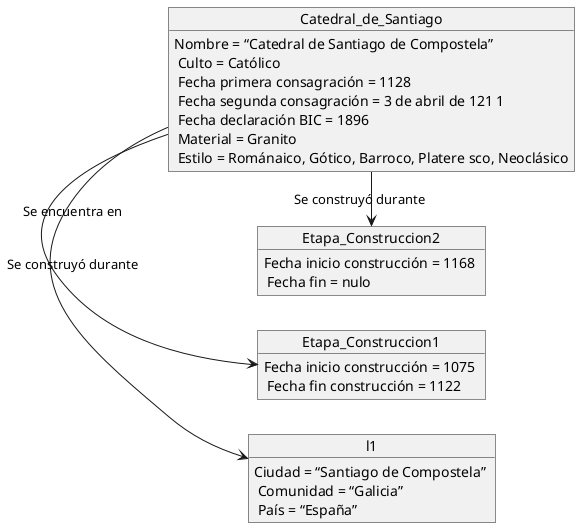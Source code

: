 @startuml
left to right direction

object Catedral_de_Santiago 
Catedral_de_Santiago : Nombre = “Catedral de Santiago de Compostela” \n Culto = Católico \n Fecha primera consagración = 1128 \n Fecha segunda consagración = 3 de abril de 121 1 \n Fecha declaración BIC = 1896 \n Material = Granito \n Estilo = Románaico, Gótico, Barroco, Platere sco, Neoclásico

object l1
l1 : Ciudad = “Santiago de Compostela” \n Comunidad = “Galicia” \n País = “España”

Catedral_de_Santiago => l1 : Se encuentra en

object Etapa_Construccion1
Etapa_Construccion1 :  Fecha inicio construcción = 1075 \n Fecha fin construcción = 1122 

object Etapa_Construccion2
Etapa_Construccion2 : Fecha inicio construcción = 1168 \n Fecha fin = nulo

Catedral_de_Santiago => Etapa_Construccion1 : Se construyó durante
Catedral_de_Santiago => Etapa_Construccion2 : Se construyó durante
@enduml